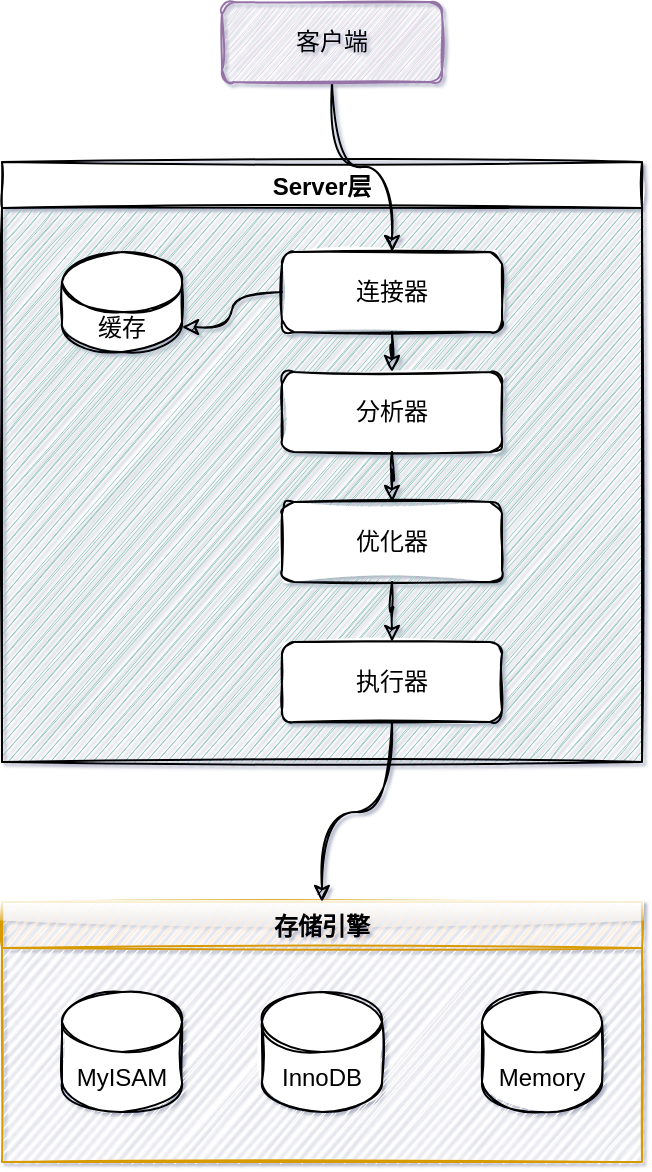 <mxfile version="14.5.6" type="github">
  <diagram id="kVebYlk6iOVuiOhKKmuC" name="Page-1">
    <mxGraphModel dx="1312" dy="596" grid="1" gridSize="10" guides="1" tooltips="1" connect="1" arrows="1" fold="1" page="1" pageScale="1" pageWidth="827" pageHeight="1169" background="none" math="0" shadow="1">
      <root>
        <mxCell id="0" />
        <mxCell id="1" parent="0" />
        <mxCell id="txj9bzmR6XcD8BrC1VHy-5" value="Server层" style="swimlane;sketch=1;shadow=0;swimlaneFillColor=#9AC7BF;" parent="1" vertex="1">
          <mxGeometry x="200" y="120" width="320" height="300" as="geometry">
            <mxRectangle x="100" y="260" width="90" height="23" as="alternateBounds" />
          </mxGeometry>
        </mxCell>
        <mxCell id="txj9bzmR6XcD8BrC1VHy-32" style="edgeStyle=orthogonalEdgeStyle;curved=1;rounded=0;sketch=1;orthogonalLoop=1;jettySize=auto;html=1;exitX=0;exitY=0.5;exitDx=0;exitDy=0;entryX=1;entryY=0;entryDx=0;entryDy=37.5;entryPerimeter=0;" parent="txj9bzmR6XcD8BrC1VHy-5" source="txj9bzmR6XcD8BrC1VHy-20" target="txj9bzmR6XcD8BrC1VHy-31" edge="1">
          <mxGeometry relative="1" as="geometry" />
        </mxCell>
        <mxCell id="txj9bzmR6XcD8BrC1VHy-20" value="连接器" style="rounded=1;whiteSpace=wrap;html=1;shadow=0;sketch=1;" parent="txj9bzmR6XcD8BrC1VHy-5" vertex="1">
          <mxGeometry x="140" y="45" width="110" height="40" as="geometry" />
        </mxCell>
        <mxCell id="txj9bzmR6XcD8BrC1VHy-25" value="分析器" style="rounded=1;whiteSpace=wrap;html=1;shadow=0;sketch=1;" parent="txj9bzmR6XcD8BrC1VHy-5" vertex="1">
          <mxGeometry x="140" y="105" width="110" height="40" as="geometry" />
        </mxCell>
        <mxCell id="txj9bzmR6XcD8BrC1VHy-26" value="" style="edgeStyle=orthogonalEdgeStyle;curved=1;rounded=0;sketch=1;orthogonalLoop=1;jettySize=auto;html=1;" parent="txj9bzmR6XcD8BrC1VHy-5" source="txj9bzmR6XcD8BrC1VHy-20" target="txj9bzmR6XcD8BrC1VHy-25" edge="1">
          <mxGeometry relative="1" as="geometry" />
        </mxCell>
        <mxCell id="txj9bzmR6XcD8BrC1VHy-27" value="优化器" style="rounded=1;whiteSpace=wrap;html=1;shadow=0;sketch=1;" parent="txj9bzmR6XcD8BrC1VHy-5" vertex="1">
          <mxGeometry x="140" y="170" width="110" height="40" as="geometry" />
        </mxCell>
        <mxCell id="txj9bzmR6XcD8BrC1VHy-28" value="" style="edgeStyle=orthogonalEdgeStyle;curved=1;rounded=0;sketch=1;orthogonalLoop=1;jettySize=auto;html=1;" parent="txj9bzmR6XcD8BrC1VHy-5" source="txj9bzmR6XcD8BrC1VHy-25" target="txj9bzmR6XcD8BrC1VHy-27" edge="1">
          <mxGeometry relative="1" as="geometry" />
        </mxCell>
        <mxCell id="txj9bzmR6XcD8BrC1VHy-31" value="缓存" style="shape=cylinder3;whiteSpace=wrap;html=1;boundedLbl=1;backgroundOutline=1;size=15;rounded=1;shadow=0;sketch=1;fillStyle=auto;" parent="txj9bzmR6XcD8BrC1VHy-5" vertex="1">
          <mxGeometry x="30" y="45" width="60" height="50" as="geometry" />
        </mxCell>
        <mxCell id="txj9bzmR6XcD8BrC1VHy-33" value="执行器" style="rounded=1;whiteSpace=wrap;html=1;shadow=0;sketch=1;" parent="txj9bzmR6XcD8BrC1VHy-5" vertex="1">
          <mxGeometry x="140" y="240" width="110" height="40" as="geometry" />
        </mxCell>
        <mxCell id="txj9bzmR6XcD8BrC1VHy-34" value="" style="edgeStyle=orthogonalEdgeStyle;curved=1;rounded=0;sketch=1;orthogonalLoop=1;jettySize=auto;html=1;" parent="txj9bzmR6XcD8BrC1VHy-5" source="txj9bzmR6XcD8BrC1VHy-27" target="txj9bzmR6XcD8BrC1VHy-33" edge="1">
          <mxGeometry relative="1" as="geometry" />
        </mxCell>
        <mxCell id="txj9bzmR6XcD8BrC1VHy-30" style="edgeStyle=orthogonalEdgeStyle;curved=1;rounded=0;sketch=1;orthogonalLoop=1;jettySize=auto;html=1;exitX=0.5;exitY=1;exitDx=0;exitDy=0;entryX=0.5;entryY=0;entryDx=0;entryDy=0;" parent="1" source="txj9bzmR6XcD8BrC1VHy-22" target="txj9bzmR6XcD8BrC1VHy-20" edge="1">
          <mxGeometry relative="1" as="geometry" />
        </mxCell>
        <mxCell id="txj9bzmR6XcD8BrC1VHy-22" value="客户端" style="rounded=1;whiteSpace=wrap;html=1;shadow=0;sketch=1;fillColor=#e1d5e7;strokeColor=#9673a6;" parent="1" vertex="1">
          <mxGeometry x="310" y="40" width="110" height="40" as="geometry" />
        </mxCell>
        <mxCell id="txj9bzmR6XcD8BrC1VHy-36" value="存储引擎" style="swimlane;sketch=1;glass=1;fillColor=#ffe6cc;strokeColor=#d79b00;swimlaneFillColor=#ffffff;fillStyle=hachure;" parent="1" vertex="1">
          <mxGeometry x="200" y="490" width="320" height="130" as="geometry" />
        </mxCell>
        <mxCell id="txj9bzmR6XcD8BrC1VHy-37" value="MyISAM" style="shape=cylinder3;whiteSpace=wrap;html=1;boundedLbl=1;backgroundOutline=1;size=15;rounded=1;shadow=0;glass=1;sketch=1;" parent="txj9bzmR6XcD8BrC1VHy-36" vertex="1">
          <mxGeometry x="30" y="45" width="60" height="60" as="geometry" />
        </mxCell>
        <mxCell id="txj9bzmR6XcD8BrC1VHy-38" value="InnoDB" style="shape=cylinder3;whiteSpace=wrap;html=1;boundedLbl=1;backgroundOutline=1;size=15;rounded=1;shadow=0;glass=1;sketch=1;" parent="txj9bzmR6XcD8BrC1VHy-36" vertex="1">
          <mxGeometry x="130" y="45" width="60" height="60" as="geometry" />
        </mxCell>
        <mxCell id="txj9bzmR6XcD8BrC1VHy-39" value="Memory" style="shape=cylinder3;whiteSpace=wrap;html=1;boundedLbl=1;backgroundOutline=1;size=15;rounded=1;shadow=0;glass=1;sketch=1;" parent="txj9bzmR6XcD8BrC1VHy-36" vertex="1">
          <mxGeometry x="240" y="45" width="60" height="60" as="geometry" />
        </mxCell>
        <mxCell id="txj9bzmR6XcD8BrC1VHy-40" style="edgeStyle=orthogonalEdgeStyle;curved=1;rounded=0;sketch=1;orthogonalLoop=1;jettySize=auto;html=1;exitX=0.5;exitY=1;exitDx=0;exitDy=0;entryX=0.5;entryY=0;entryDx=0;entryDy=0;" parent="1" source="txj9bzmR6XcD8BrC1VHy-33" target="txj9bzmR6XcD8BrC1VHy-36" edge="1">
          <mxGeometry relative="1" as="geometry" />
        </mxCell>
      </root>
    </mxGraphModel>
  </diagram>
</mxfile>
